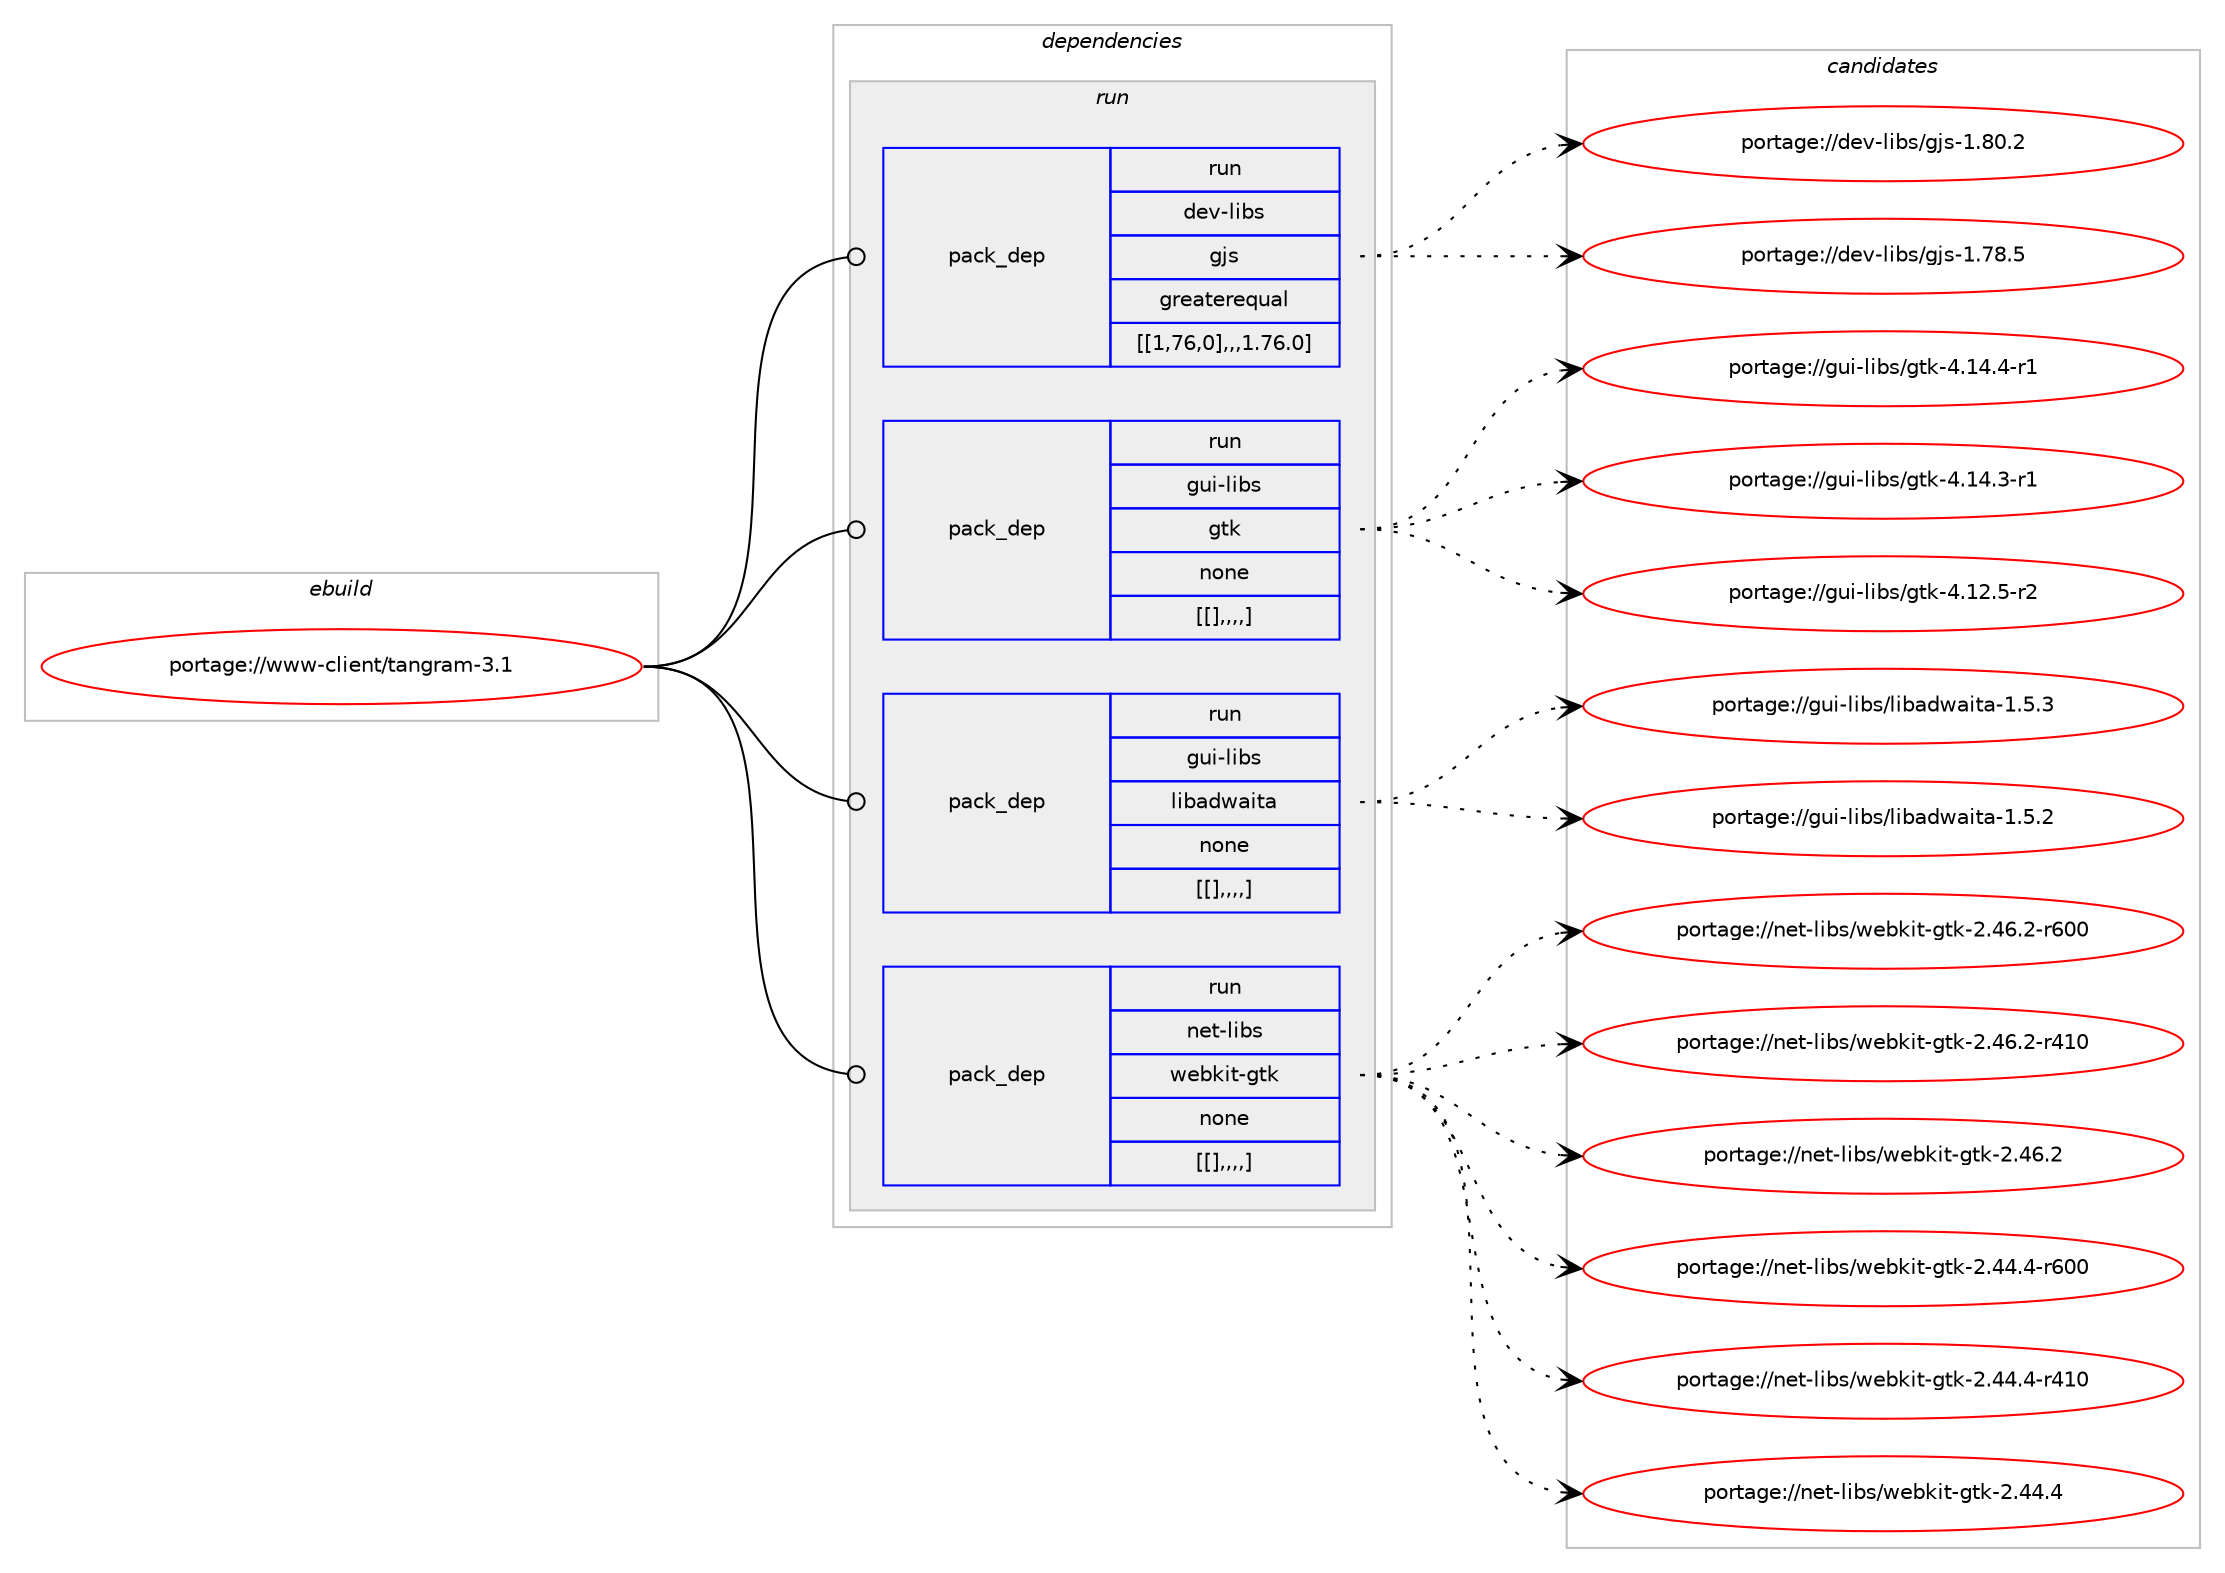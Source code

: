 digraph prolog {

# *************
# Graph options
# *************

newrank=true;
concentrate=true;
compound=true;
graph [rankdir=LR,fontname=Helvetica,fontsize=10,ranksep=1.5];#, ranksep=2.5, nodesep=0.2];
edge  [arrowhead=vee];
node  [fontname=Helvetica,fontsize=10];

# **********
# The ebuild
# **********

subgraph cluster_leftcol {
color=gray;
label=<<i>ebuild</i>>;
id [label="portage://www-client/tangram-3.1", color=red, width=4, href="../www-client/tangram-3.1.svg"];
}

# ****************
# The dependencies
# ****************

subgraph cluster_midcol {
color=gray;
label=<<i>dependencies</i>>;
subgraph cluster_compile {
fillcolor="#eeeeee";
style=filled;
label=<<i>compile</i>>;
}
subgraph cluster_compileandrun {
fillcolor="#eeeeee";
style=filled;
label=<<i>compile and run</i>>;
}
subgraph cluster_run {
fillcolor="#eeeeee";
style=filled;
label=<<i>run</i>>;
subgraph pack344232 {
dependency474978 [label=<<TABLE BORDER="0" CELLBORDER="1" CELLSPACING="0" CELLPADDING="4" WIDTH="220"><TR><TD ROWSPAN="6" CELLPADDING="30">pack_dep</TD></TR><TR><TD WIDTH="110">run</TD></TR><TR><TD>dev-libs</TD></TR><TR><TD>gjs</TD></TR><TR><TD>greaterequal</TD></TR><TR><TD>[[1,76,0],,,1.76.0]</TD></TR></TABLE>>, shape=none, color=blue];
}
id:e -> dependency474978:w [weight=20,style="solid",arrowhead="odot"];
subgraph pack344235 {
dependency474982 [label=<<TABLE BORDER="0" CELLBORDER="1" CELLSPACING="0" CELLPADDING="4" WIDTH="220"><TR><TD ROWSPAN="6" CELLPADDING="30">pack_dep</TD></TR><TR><TD WIDTH="110">run</TD></TR><TR><TD>gui-libs</TD></TR><TR><TD>gtk</TD></TR><TR><TD>none</TD></TR><TR><TD>[[],,,,]</TD></TR></TABLE>>, shape=none, color=blue];
}
id:e -> dependency474982:w [weight=20,style="solid",arrowhead="odot"];
subgraph pack344239 {
dependency475003 [label=<<TABLE BORDER="0" CELLBORDER="1" CELLSPACING="0" CELLPADDING="4" WIDTH="220"><TR><TD ROWSPAN="6" CELLPADDING="30">pack_dep</TD></TR><TR><TD WIDTH="110">run</TD></TR><TR><TD>gui-libs</TD></TR><TR><TD>libadwaita</TD></TR><TR><TD>none</TD></TR><TR><TD>[[],,,,]</TD></TR></TABLE>>, shape=none, color=blue];
}
id:e -> dependency475003:w [weight=20,style="solid",arrowhead="odot"];
subgraph pack344308 {
dependency475208 [label=<<TABLE BORDER="0" CELLBORDER="1" CELLSPACING="0" CELLPADDING="4" WIDTH="220"><TR><TD ROWSPAN="6" CELLPADDING="30">pack_dep</TD></TR><TR><TD WIDTH="110">run</TD></TR><TR><TD>net-libs</TD></TR><TR><TD>webkit-gtk</TD></TR><TR><TD>none</TD></TR><TR><TD>[[],,,,]</TD></TR></TABLE>>, shape=none, color=blue];
}
id:e -> dependency475208:w [weight=20,style="solid",arrowhead="odot"];
}
}

# **************
# The candidates
# **************

subgraph cluster_choices {
rank=same;
color=gray;
label=<<i>candidates</i>>;

subgraph choice343191 {
color=black;
nodesep=1;
choice10010111845108105981154710310611545494656484650 [label="portage://dev-libs/gjs-1.80.2", color=red, width=4,href="../dev-libs/gjs-1.80.2.svg"];
choice10010111845108105981154710310611545494655564653 [label="portage://dev-libs/gjs-1.78.5", color=red, width=4,href="../dev-libs/gjs-1.78.5.svg"];
dependency474978:e -> choice10010111845108105981154710310611545494656484650:w [style=dotted,weight="100"];
dependency474978:e -> choice10010111845108105981154710310611545494655564653:w [style=dotted,weight="100"];
}
subgraph choice343215 {
color=black;
nodesep=1;
choice103117105451081059811547103116107455246495246524511449 [label="portage://gui-libs/gtk-4.14.4-r1", color=red, width=4,href="../gui-libs/gtk-4.14.4-r1.svg"];
choice103117105451081059811547103116107455246495246514511449 [label="portage://gui-libs/gtk-4.14.3-r1", color=red, width=4,href="../gui-libs/gtk-4.14.3-r1.svg"];
choice103117105451081059811547103116107455246495046534511450 [label="portage://gui-libs/gtk-4.12.5-r2", color=red, width=4,href="../gui-libs/gtk-4.12.5-r2.svg"];
dependency474982:e -> choice103117105451081059811547103116107455246495246524511449:w [style=dotted,weight="100"];
dependency474982:e -> choice103117105451081059811547103116107455246495246514511449:w [style=dotted,weight="100"];
dependency474982:e -> choice103117105451081059811547103116107455246495046534511450:w [style=dotted,weight="100"];
}
subgraph choice343229 {
color=black;
nodesep=1;
choice10311710545108105981154710810598971001199710511697454946534651 [label="portage://gui-libs/libadwaita-1.5.3", color=red, width=4,href="../gui-libs/libadwaita-1.5.3.svg"];
choice10311710545108105981154710810598971001199710511697454946534650 [label="portage://gui-libs/libadwaita-1.5.2", color=red, width=4,href="../gui-libs/libadwaita-1.5.2.svg"];
dependency475003:e -> choice10311710545108105981154710810598971001199710511697454946534651:w [style=dotted,weight="100"];
dependency475003:e -> choice10311710545108105981154710810598971001199710511697454946534650:w [style=dotted,weight="100"];
}
subgraph choice343245 {
color=black;
nodesep=1;
choice11010111645108105981154711910198107105116451031161074550465254465045114544848 [label="portage://net-libs/webkit-gtk-2.46.2-r600", color=red, width=4,href="../net-libs/webkit-gtk-2.46.2-r600.svg"];
choice11010111645108105981154711910198107105116451031161074550465254465045114524948 [label="portage://net-libs/webkit-gtk-2.46.2-r410", color=red, width=4,href="../net-libs/webkit-gtk-2.46.2-r410.svg"];
choice110101116451081059811547119101981071051164510311610745504652544650 [label="portage://net-libs/webkit-gtk-2.46.2", color=red, width=4,href="../net-libs/webkit-gtk-2.46.2.svg"];
choice11010111645108105981154711910198107105116451031161074550465252465245114544848 [label="portage://net-libs/webkit-gtk-2.44.4-r600", color=red, width=4,href="../net-libs/webkit-gtk-2.44.4-r600.svg"];
choice11010111645108105981154711910198107105116451031161074550465252465245114524948 [label="portage://net-libs/webkit-gtk-2.44.4-r410", color=red, width=4,href="../net-libs/webkit-gtk-2.44.4-r410.svg"];
choice110101116451081059811547119101981071051164510311610745504652524652 [label="portage://net-libs/webkit-gtk-2.44.4", color=red, width=4,href="../net-libs/webkit-gtk-2.44.4.svg"];
dependency475208:e -> choice11010111645108105981154711910198107105116451031161074550465254465045114544848:w [style=dotted,weight="100"];
dependency475208:e -> choice11010111645108105981154711910198107105116451031161074550465254465045114524948:w [style=dotted,weight="100"];
dependency475208:e -> choice110101116451081059811547119101981071051164510311610745504652544650:w [style=dotted,weight="100"];
dependency475208:e -> choice11010111645108105981154711910198107105116451031161074550465252465245114544848:w [style=dotted,weight="100"];
dependency475208:e -> choice11010111645108105981154711910198107105116451031161074550465252465245114524948:w [style=dotted,weight="100"];
dependency475208:e -> choice110101116451081059811547119101981071051164510311610745504652524652:w [style=dotted,weight="100"];
}
}

}
